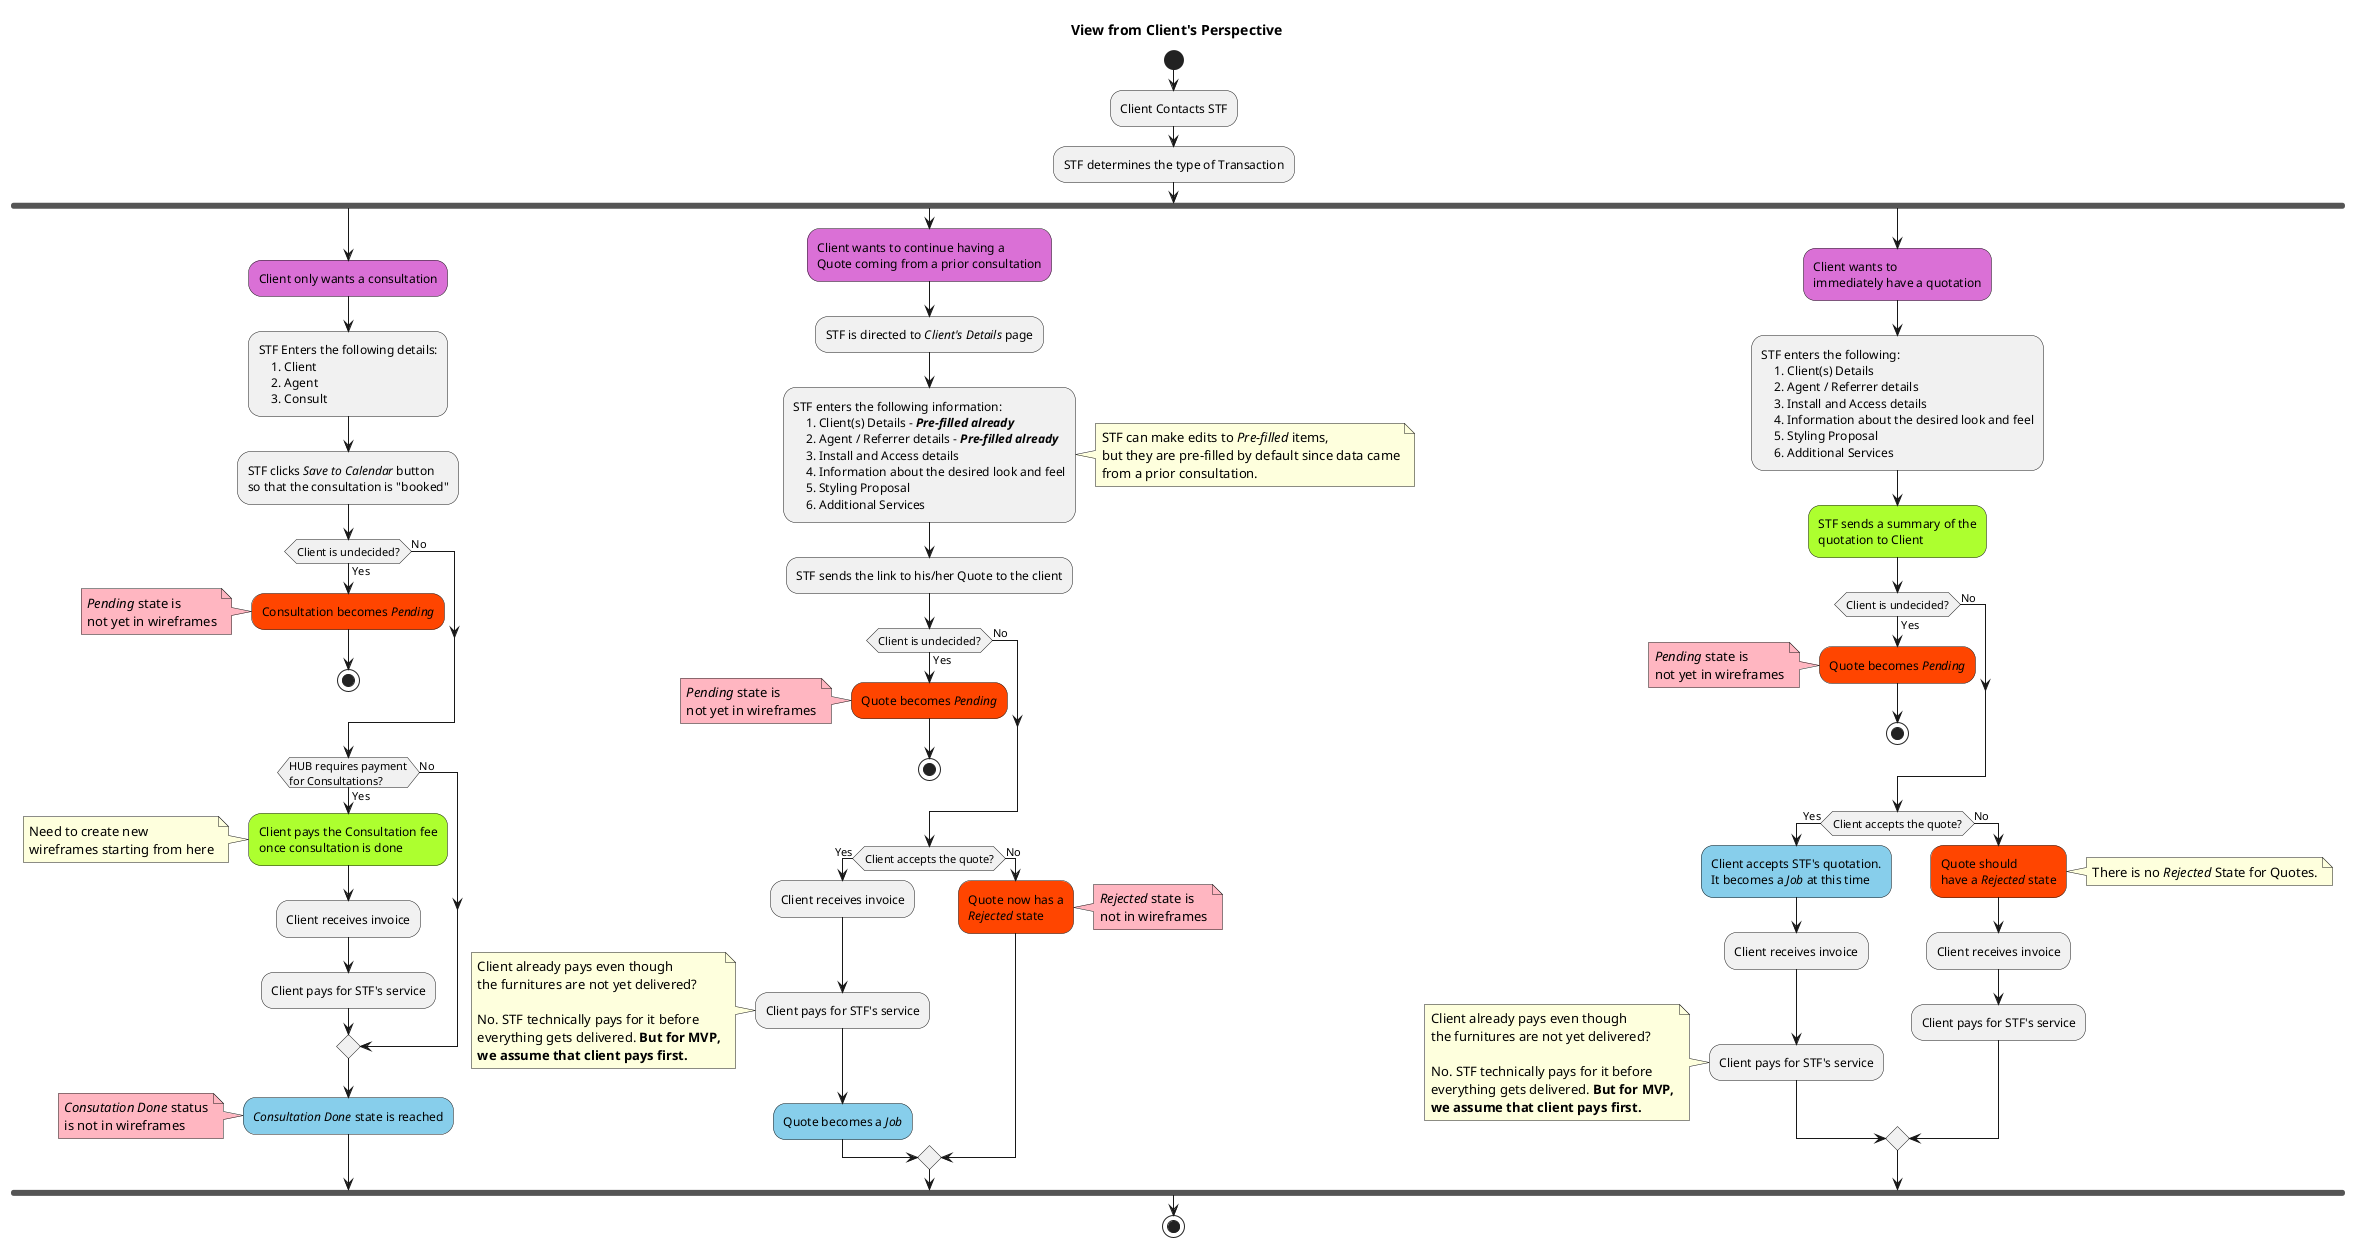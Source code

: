 ' Contains high-level flow frm Client's perspective
' NOTE:
' Client only sees the link to STF's proposal.
' He/she is not a user to the Novari system
' which we are making

@startuml
    title View from Client's Perspective
    start
    :Client Contacts STF;
    :STF determines the type of Transaction;

    fork
        #Orchid:Client only wants a consultation;
        :STF Enters the following details:
            1. Client
            2. Agent
            3. Consult;
        :STF clicks //Save to Calendar// button
        so that the consultation is "booked";
        
        if (Client is undecided?) then (Yes)
            #OrangeRed:Consultation becomes //Pending//;
            note left #LightPink
                //Pending// state is
                not yet in wireframes
            end note
            stop
        else (No)
        endif
        
        if (HUB requires payment\nfor Consultations?) then (Yes)

            #GreenYellow:Client pays the Consultation fee
            once consultation is done;

            note left
                Need to create new
                wireframes starting from here
            end note

            :Client receives invoice;
            :Client pays for STF's service;
        else (No)
        endif
            
        #SkyBlue://Consultation Done// state is reached;
        
        note left #LightPink
            //Consutation Done// status
            is not in wireframes
        end note
    
    fork again
        #Orchid:Client wants to continue having a
        Quote coming from a prior consultation;

        :STF is directed to //Client's Details// page;
        :STF enters the following information:
            1. Client(s) Details - **//Pre-filled already//**
            2. Agent / Referrer details - **//Pre-filled already//**
            3. Install and Access details
            4. Information about the desired look and feel
            5. Styling Proposal
            6. Additional Services;

        note right
            STF can make edits to //Pre-filled// items,
            but they are pre-filled by default since data came
            from a prior consultation.
        end note

        :STF sends the link to his/her Quote to the client;

        if (Client is undecided?) then (Yes)
            #OrangeRed:Quote becomes //Pending//;
            note left #LightPink
                //Pending// state is
                not yet in wireframes
            end note
            stop
        else (No)
        endif

        if (Client accepts the quote?) then (Yes)
            :Client receives invoice;
            :Client pays for STF's service;
            note
                Client already pays even though
                the furnitures are not yet delivered?

                No. STF technically pays for it before
                everything gets delivered. **But for MVP,**
                **we assume that client pays first.**
            end note

            #SkyBlue:Quote becomes a //Job//;
        else (No)
            #OrangeRed:Quote now has a
            //Rejected// state;

            note right #LightPink
                //Rejected// state is
                not in wireframes
            end note
        endif

    fork again
        #Orchid:Client wants to
        immediately have a quotation;

        :STF enters the following:
            1. Client(s) Details
            2. Agent / Referrer details
            3. Install and Access details
            4. Information about the desired look and feel
            5. Styling Proposal
            6. Additional Services;

        #GreenYellow:STF sends a summary of the
        quotation to Client;

        if (Client is undecided?) then (Yes)
            #OrangeRed:Quote becomes //Pending//;
            note left #LightPink
                //Pending// state is
                not yet in wireframes
            end note
            stop
        else (No)
        endif
        
        if (Client accepts the quote?) then (Yes)
            #SkyBlue:Client accepts STF's quotation.
            It becomes a //Job// at this time;
            :Client receives invoice;
            :Client pays for STF's service;
            note
                Client already pays even though
                the furnitures are not yet delivered?

                No. STF technically pays for it before
                everything gets delivered. **But for MVP,**
                **we assume that client pays first.**
            end note

        else (No)
            #OrangeRed:Quote should
            have a //Rejected// state;

            note right
                There is no //Rejected// State for Quotes.
            end note
            :Client receives invoice;
            :Client pays for STF's service;
        endif
    end fork
    stop
@enduml